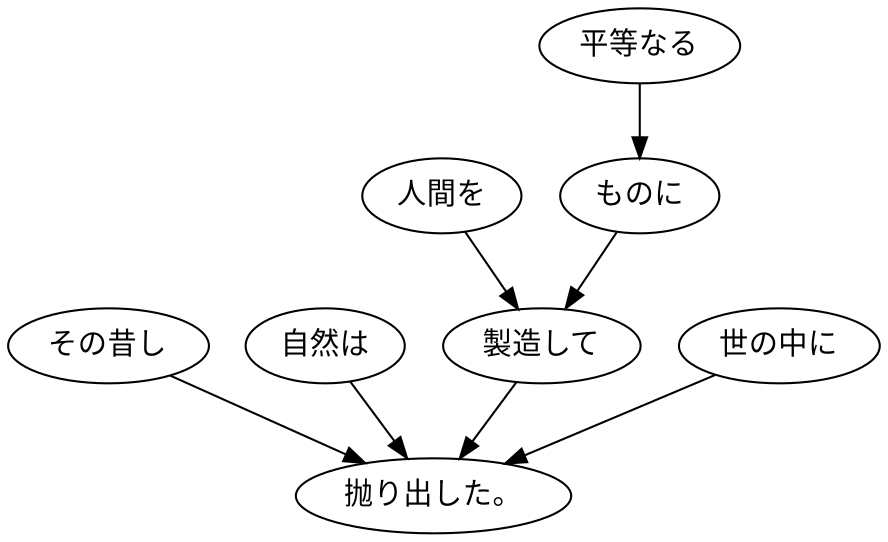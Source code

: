 digraph graph4306 {
	node0 [label="その昔し"];
	node1 [label="自然は"];
	node2 [label="人間を"];
	node3 [label="平等なる"];
	node4 [label="ものに"];
	node5 [label="製造して"];
	node6 [label="世の中に"];
	node7 [label="抛り出した。"];
	node0 -> node7;
	node1 -> node7;
	node2 -> node5;
	node3 -> node4;
	node4 -> node5;
	node5 -> node7;
	node6 -> node7;
}
